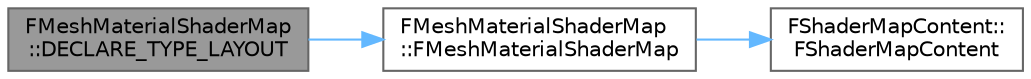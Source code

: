 digraph "FMeshMaterialShaderMap::DECLARE_TYPE_LAYOUT"
{
 // INTERACTIVE_SVG=YES
 // LATEX_PDF_SIZE
  bgcolor="transparent";
  edge [fontname=Helvetica,fontsize=10,labelfontname=Helvetica,labelfontsize=10];
  node [fontname=Helvetica,fontsize=10,shape=box,height=0.2,width=0.4];
  rankdir="LR";
  Node1 [id="Node000001",label="FMeshMaterialShaderMap\l::DECLARE_TYPE_LAYOUT",height=0.2,width=0.4,color="gray40", fillcolor="grey60", style="filled", fontcolor="black",tooltip=" "];
  Node1 -> Node2 [id="edge1_Node000001_Node000002",color="steelblue1",style="solid",tooltip=" "];
  Node2 [id="Node000002",label="FMeshMaterialShaderMap\l::FMeshMaterialShaderMap",height=0.2,width=0.4,color="grey40", fillcolor="white", style="filled",URL="$dc/d0f/classFMeshMaterialShaderMap.html#a5a400beddc26bb07687ca5caa1a15d08",tooltip=" "];
  Node2 -> Node3 [id="edge2_Node000002_Node000003",color="steelblue1",style="solid",tooltip=" "];
  Node3 [id="Node000003",label="FShaderMapContent::\lFShaderMapContent",height=0.2,width=0.4,color="grey40", fillcolor="white", style="filled",URL="$db/df8/classFShaderMapContent.html#a76d258e9709f76f85287956040f6dd1c",tooltip="Default constructor."];
}
